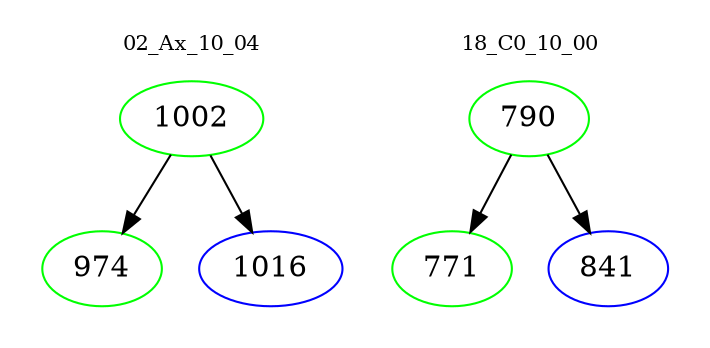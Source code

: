 digraph{
subgraph cluster_0 {
color = white
label = "02_Ax_10_04";
fontsize=10;
T0_1002 [label="1002", color="green"]
T0_1002 -> T0_974 [color="black"]
T0_974 [label="974", color="green"]
T0_1002 -> T0_1016 [color="black"]
T0_1016 [label="1016", color="blue"]
}
subgraph cluster_1 {
color = white
label = "18_C0_10_00";
fontsize=10;
T1_790 [label="790", color="green"]
T1_790 -> T1_771 [color="black"]
T1_771 [label="771", color="green"]
T1_790 -> T1_841 [color="black"]
T1_841 [label="841", color="blue"]
}
}
